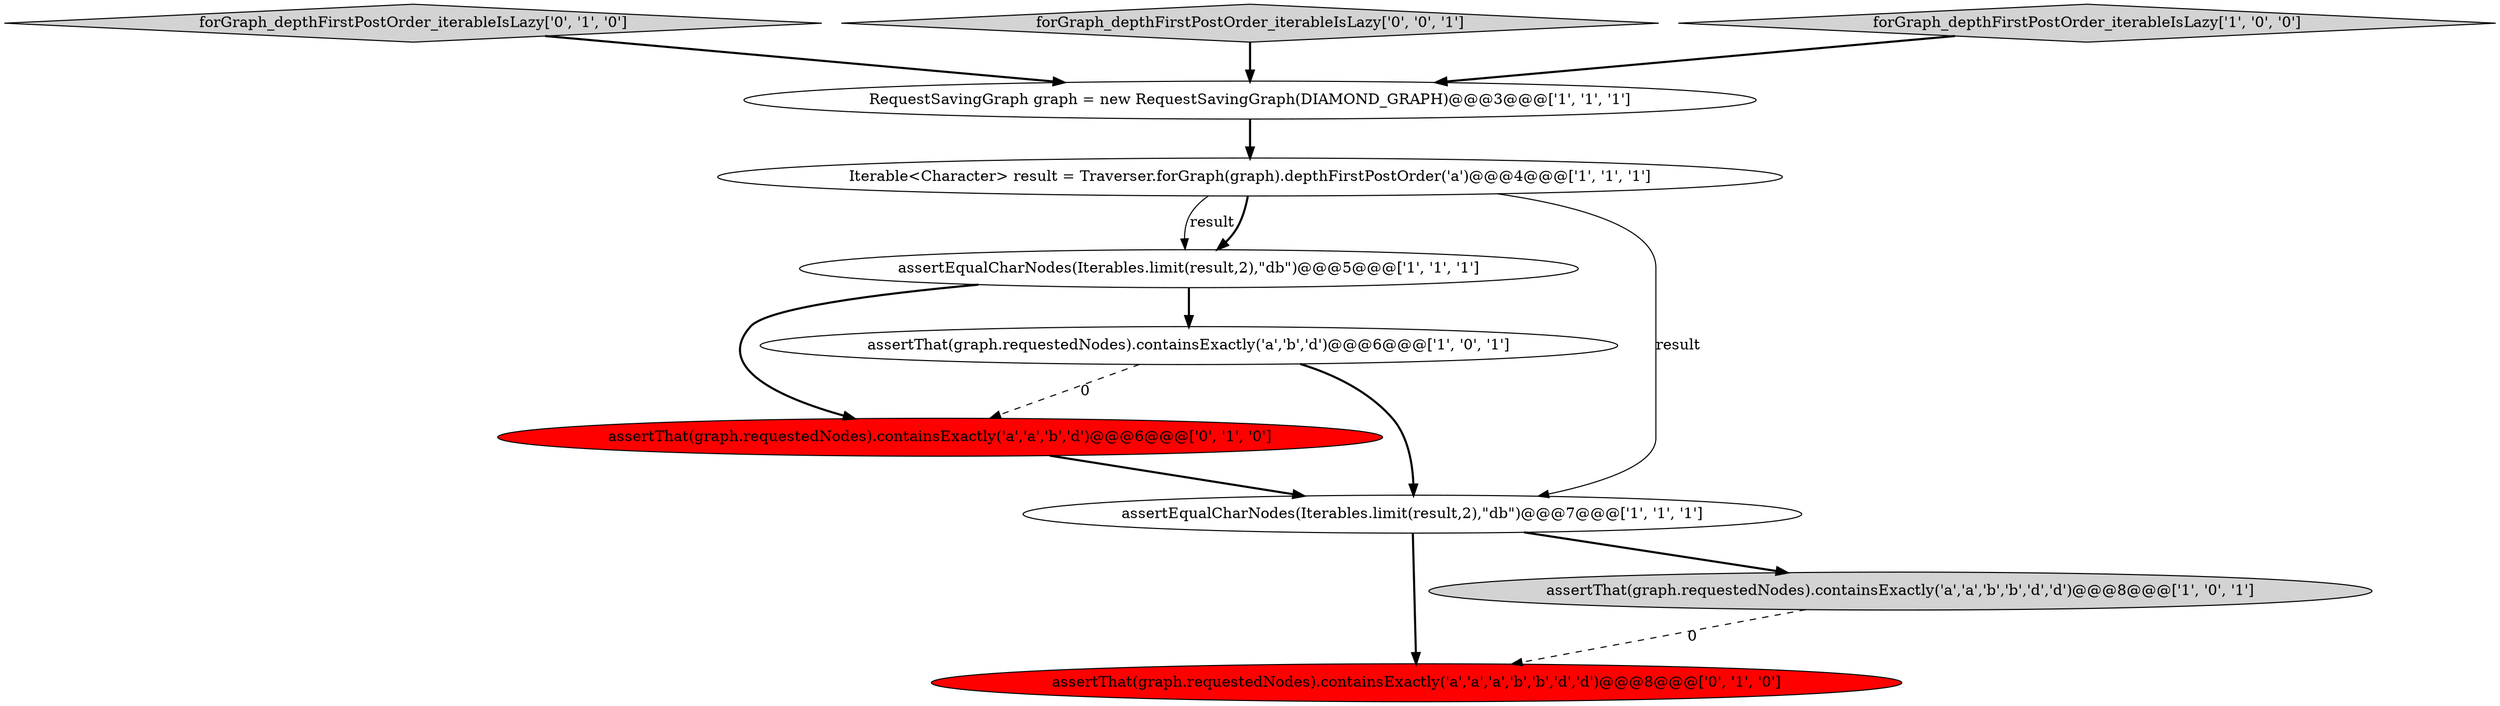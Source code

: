 digraph {
9 [style = filled, label = "assertThat(graph.requestedNodes).containsExactly('a','a','a','b','b','d','d')@@@8@@@['0', '1', '0']", fillcolor = red, shape = ellipse image = "AAA1AAABBB2BBB"];
8 [style = filled, label = "assertThat(graph.requestedNodes).containsExactly('a','a','b','d')@@@6@@@['0', '1', '0']", fillcolor = red, shape = ellipse image = "AAA1AAABBB2BBB"];
0 [style = filled, label = "assertEqualCharNodes(Iterables.limit(result,2),\"db\")@@@5@@@['1', '1', '1']", fillcolor = white, shape = ellipse image = "AAA0AAABBB1BBB"];
3 [style = filled, label = "Iterable<Character> result = Traverser.forGraph(graph).depthFirstPostOrder('a')@@@4@@@['1', '1', '1']", fillcolor = white, shape = ellipse image = "AAA0AAABBB1BBB"];
7 [style = filled, label = "forGraph_depthFirstPostOrder_iterableIsLazy['0', '1', '0']", fillcolor = lightgray, shape = diamond image = "AAA0AAABBB2BBB"];
10 [style = filled, label = "forGraph_depthFirstPostOrder_iterableIsLazy['0', '0', '1']", fillcolor = lightgray, shape = diamond image = "AAA0AAABBB3BBB"];
1 [style = filled, label = "assertEqualCharNodes(Iterables.limit(result,2),\"db\")@@@7@@@['1', '1', '1']", fillcolor = white, shape = ellipse image = "AAA0AAABBB1BBB"];
5 [style = filled, label = "forGraph_depthFirstPostOrder_iterableIsLazy['1', '0', '0']", fillcolor = lightgray, shape = diamond image = "AAA0AAABBB1BBB"];
6 [style = filled, label = "assertThat(graph.requestedNodes).containsExactly('a','a','b','b','d','d')@@@8@@@['1', '0', '1']", fillcolor = lightgray, shape = ellipse image = "AAA0AAABBB1BBB"];
4 [style = filled, label = "assertThat(graph.requestedNodes).containsExactly('a','b','d')@@@6@@@['1', '0', '1']", fillcolor = white, shape = ellipse image = "AAA0AAABBB1BBB"];
2 [style = filled, label = "RequestSavingGraph graph = new RequestSavingGraph(DIAMOND_GRAPH)@@@3@@@['1', '1', '1']", fillcolor = white, shape = ellipse image = "AAA0AAABBB1BBB"];
8->1 [style = bold, label=""];
5->2 [style = bold, label=""];
4->1 [style = bold, label=""];
1->9 [style = bold, label=""];
1->6 [style = bold, label=""];
10->2 [style = bold, label=""];
3->1 [style = solid, label="result"];
4->8 [style = dashed, label="0"];
3->0 [style = solid, label="result"];
0->4 [style = bold, label=""];
7->2 [style = bold, label=""];
3->0 [style = bold, label=""];
2->3 [style = bold, label=""];
0->8 [style = bold, label=""];
6->9 [style = dashed, label="0"];
}
